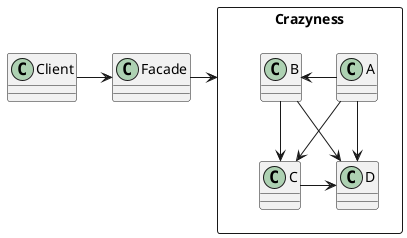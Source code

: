 @startuml

class Client { }

Client -> Facade

Facade -> Crazyness

package Crazyness <<Rectangle>> {
    Class A
    Class B
    Class C
    Class D
}

A -> B
B --> C
B --> D
A --> D
A --> C
C -> D

@enduml
